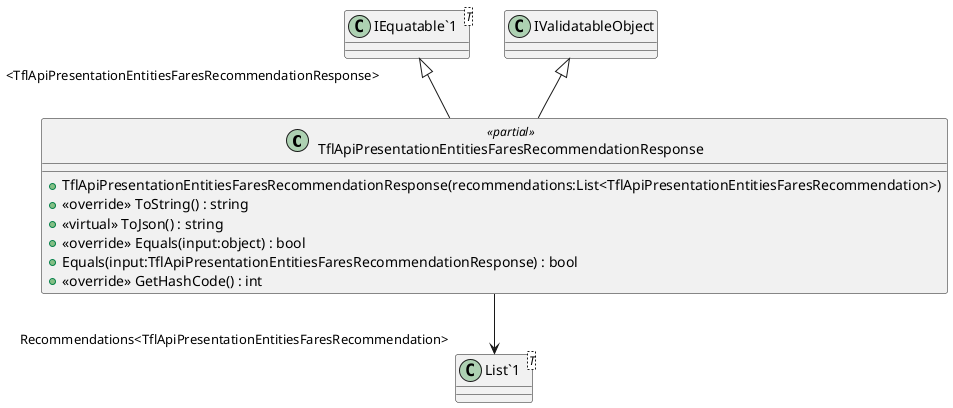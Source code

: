 @startuml
class TflApiPresentationEntitiesFaresRecommendationResponse <<partial>> {
    + TflApiPresentationEntitiesFaresRecommendationResponse(recommendations:List<TflApiPresentationEntitiesFaresRecommendation>)
    + <<override>> ToString() : string
    + <<virtual>> ToJson() : string
    + <<override>> Equals(input:object) : bool
    + Equals(input:TflApiPresentationEntitiesFaresRecommendationResponse) : bool
    + <<override>> GetHashCode() : int
}
class "IEquatable`1"<T> {
}
class "List`1"<T> {
}
"IEquatable`1" "<TflApiPresentationEntitiesFaresRecommendationResponse>" <|-- TflApiPresentationEntitiesFaresRecommendationResponse
IValidatableObject <|-- TflApiPresentationEntitiesFaresRecommendationResponse
TflApiPresentationEntitiesFaresRecommendationResponse --> "Recommendations<TflApiPresentationEntitiesFaresRecommendation>" "List`1"
@enduml
